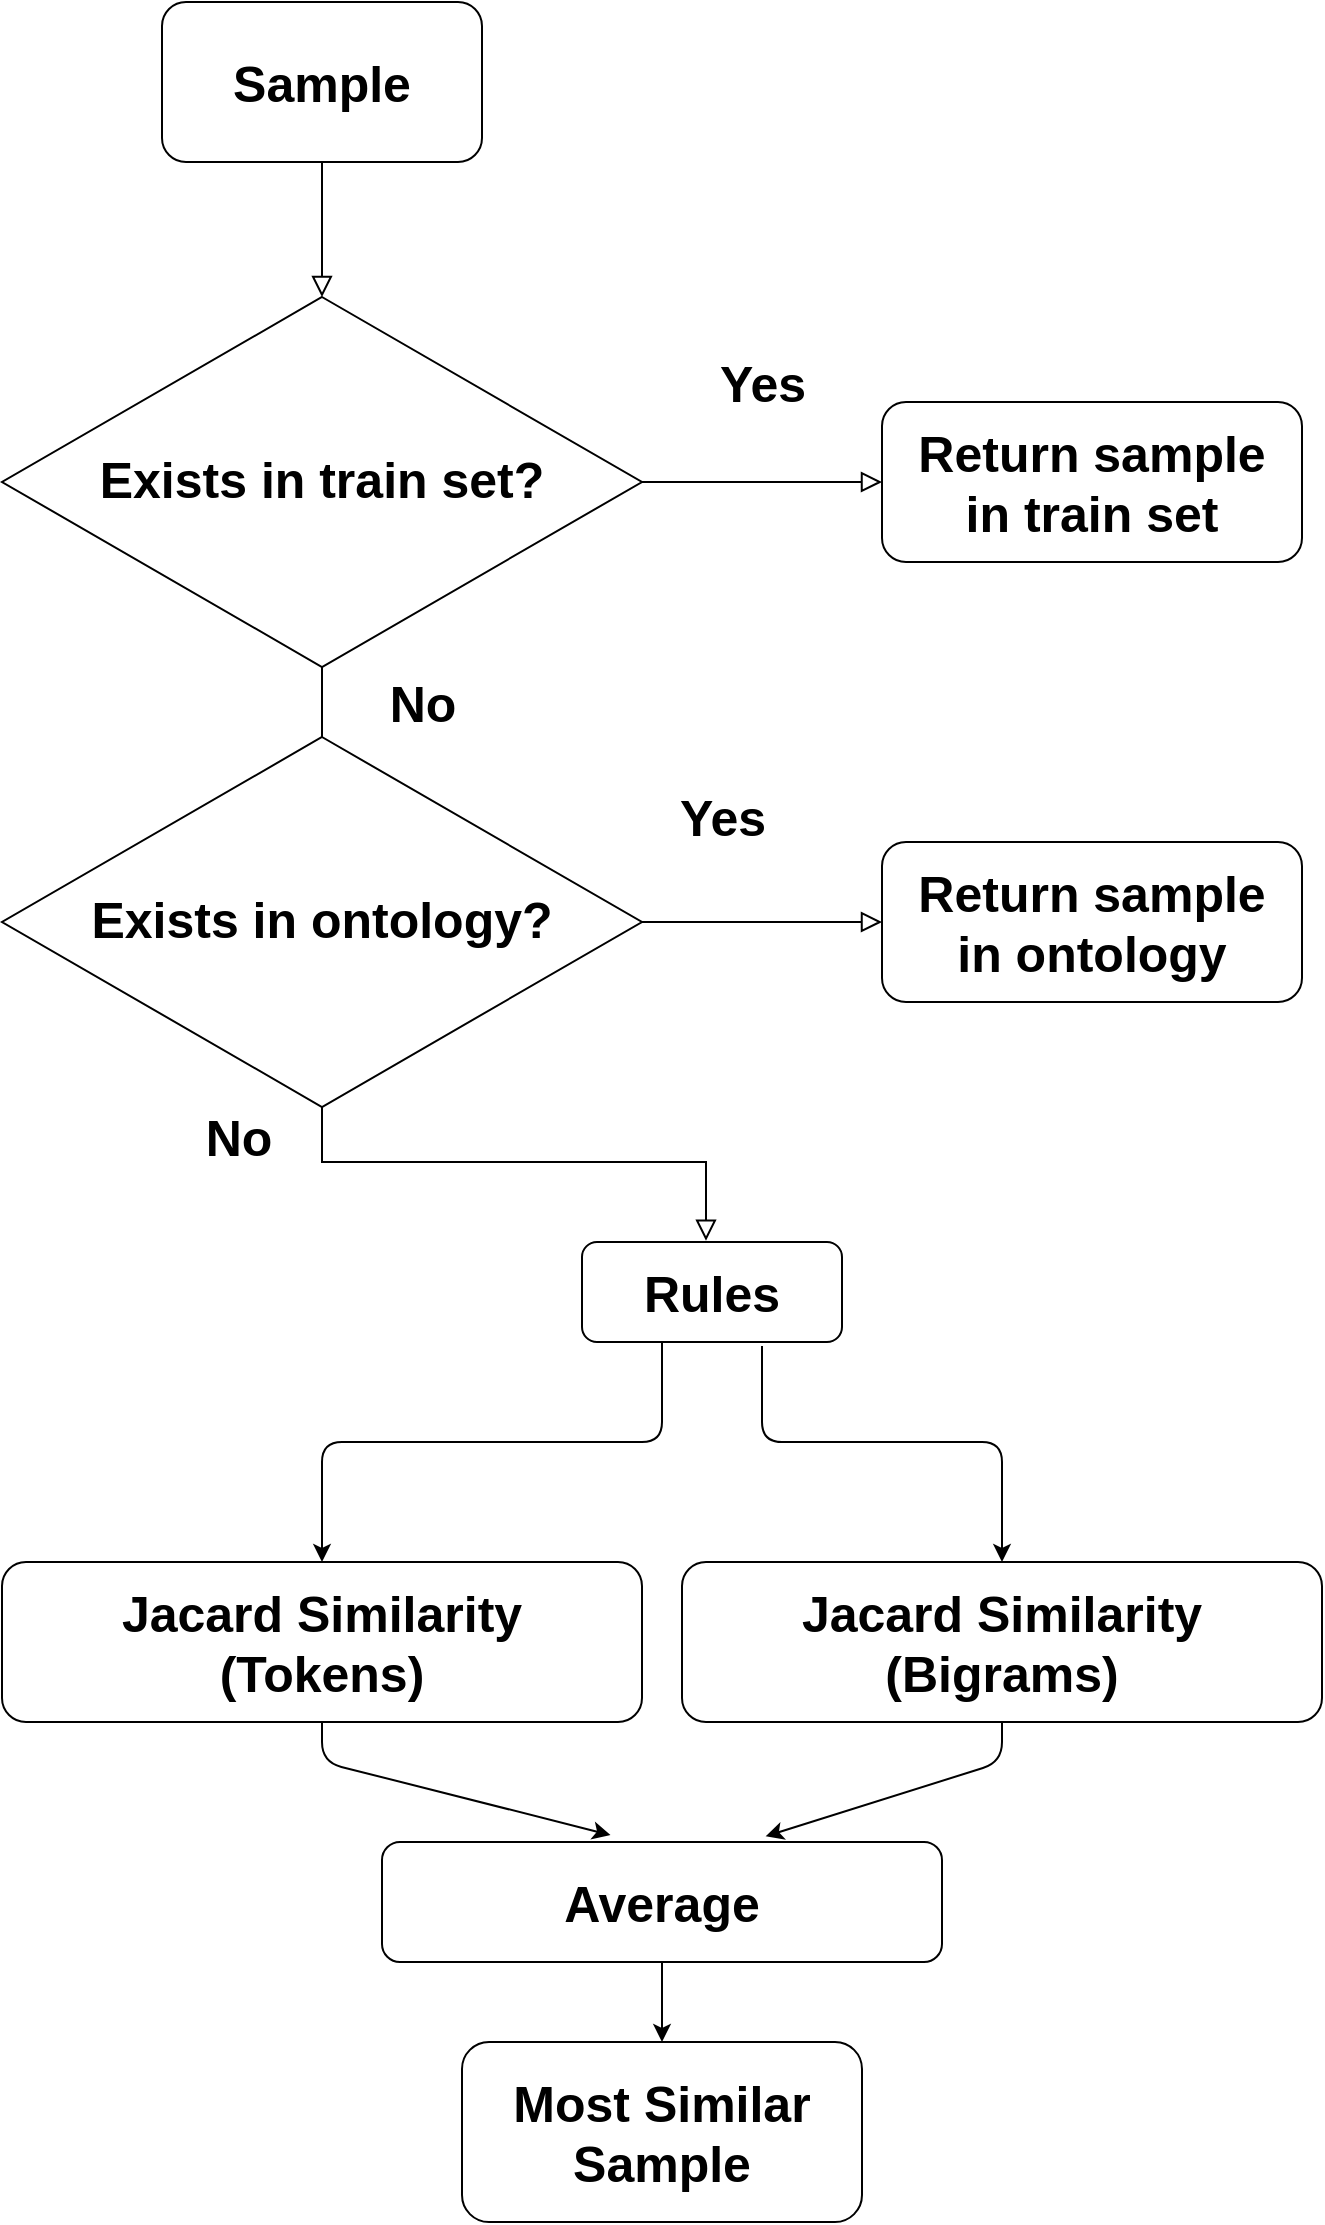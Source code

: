 <mxfile version="13.3.0" type="device"><diagram id="C5RBs43oDa-KdzZeNtuy" name="Page-1"><mxGraphModel dx="1483" dy="713" grid="1" gridSize="10" guides="1" tooltips="1" connect="1" arrows="1" fold="1" page="1" pageScale="1" pageWidth="827" pageHeight="1169" math="0" shadow="0"><root><mxCell id="WIyWlLk6GJQsqaUBKTNV-0"/><mxCell id="WIyWlLk6GJQsqaUBKTNV-1" parent="WIyWlLk6GJQsqaUBKTNV-0"/><mxCell id="WIyWlLk6GJQsqaUBKTNV-2" value="" style="rounded=0;html=1;jettySize=auto;orthogonalLoop=1;fontSize=11;endArrow=block;endFill=0;endSize=8;strokeWidth=1;shadow=0;labelBackgroundColor=none;edgeStyle=orthogonalEdgeStyle;entryX=0.5;entryY=0;entryDx=0;entryDy=0;" parent="WIyWlLk6GJQsqaUBKTNV-1" source="WIyWlLk6GJQsqaUBKTNV-3" target="WIyWlLk6GJQsqaUBKTNV-10" edge="1"><mxGeometry relative="1" as="geometry"><mxPoint x="220" y="170" as="targetPoint"/></mxGeometry></mxCell><mxCell id="WIyWlLk6GJQsqaUBKTNV-3" value="&lt;font style=&quot;font-size: 25px&quot;&gt;Sample&lt;/font&gt;" style="rounded=1;whiteSpace=wrap;html=1;fontSize=12;glass=0;strokeWidth=1;shadow=0;fontStyle=1" parent="WIyWlLk6GJQsqaUBKTNV-1" vertex="1"><mxGeometry x="180" y="40" width="160" height="80" as="geometry"/></mxCell><mxCell id="WIyWlLk6GJQsqaUBKTNV-8" value="No" style="rounded=0;html=1;jettySize=auto;orthogonalLoop=1;fontSize=25;endArrow=block;endFill=0;endSize=8;strokeWidth=1;shadow=0;labelBackgroundColor=none;edgeStyle=orthogonalEdgeStyle;fontStyle=1" parent="WIyWlLk6GJQsqaUBKTNV-1" source="WIyWlLk6GJQsqaUBKTNV-10" edge="1"><mxGeometry x="-0.6" y="50" relative="1" as="geometry"><mxPoint as="offset"/><mxPoint x="260" y="460" as="targetPoint"/></mxGeometry></mxCell><mxCell id="WIyWlLk6GJQsqaUBKTNV-9" value="Yes" style="edgeStyle=orthogonalEdgeStyle;rounded=0;html=1;jettySize=auto;orthogonalLoop=1;fontSize=25;endArrow=block;endFill=0;endSize=8;strokeWidth=1;shadow=0;labelBackgroundColor=none;fontStyle=1" parent="WIyWlLk6GJQsqaUBKTNV-1" source="WIyWlLk6GJQsqaUBKTNV-10" target="WIyWlLk6GJQsqaUBKTNV-12" edge="1"><mxGeometry y="50" relative="1" as="geometry"><mxPoint as="offset"/></mxGeometry></mxCell><mxCell id="WIyWlLk6GJQsqaUBKTNV-10" value="&lt;font style=&quot;font-size: 25px&quot;&gt;&lt;b&gt;Exists in train set?&lt;/b&gt;&lt;/font&gt;" style="rhombus;whiteSpace=wrap;html=1;shadow=0;fontFamily=Helvetica;fontSize=12;align=center;strokeWidth=1;spacing=6;spacingTop=-4;" parent="WIyWlLk6GJQsqaUBKTNV-1" vertex="1"><mxGeometry x="100" y="187.5" width="320" height="185" as="geometry"/></mxCell><mxCell id="WIyWlLk6GJQsqaUBKTNV-11" value="Most Similar Sample" style="rounded=1;whiteSpace=wrap;html=1;fontSize=25;glass=0;strokeWidth=1;shadow=0;fontStyle=1" parent="WIyWlLk6GJQsqaUBKTNV-1" vertex="1"><mxGeometry x="330" y="1060" width="200" height="90" as="geometry"/></mxCell><mxCell id="WIyWlLk6GJQsqaUBKTNV-12" value="Return sample &lt;br&gt;in train set" style="rounded=1;whiteSpace=wrap;html=1;fontSize=25;glass=0;strokeWidth=1;shadow=0;fontStyle=1" parent="WIyWlLk6GJQsqaUBKTNV-1" vertex="1"><mxGeometry x="540" y="240" width="210" height="80" as="geometry"/></mxCell><mxCell id="YZXrzL5z8bYQpQY1qDal-1" value="&lt;font style=&quot;font-size: 25px&quot;&gt;&lt;b&gt;Exists in ontology?&lt;/b&gt;&lt;/font&gt;" style="rhombus;whiteSpace=wrap;html=1;shadow=0;fontFamily=Helvetica;fontSize=12;align=center;strokeWidth=1;spacing=6;spacingTop=-4;" vertex="1" parent="WIyWlLk6GJQsqaUBKTNV-1"><mxGeometry x="100" y="407.5" width="320" height="185" as="geometry"/></mxCell><mxCell id="YZXrzL5z8bYQpQY1qDal-5" value="Yes" style="edgeStyle=orthogonalEdgeStyle;rounded=0;html=1;jettySize=auto;orthogonalLoop=1;fontSize=25;endArrow=block;endFill=0;endSize=8;strokeWidth=1;shadow=0;labelBackgroundColor=none;fontStyle=1;exitX=1;exitY=0.5;exitDx=0;exitDy=0;entryX=0;entryY=0.5;entryDx=0;entryDy=0;" edge="1" parent="WIyWlLk6GJQsqaUBKTNV-1" source="YZXrzL5z8bYQpQY1qDal-1" target="YZXrzL5z8bYQpQY1qDal-6"><mxGeometry x="-0.334" y="53" relative="1" as="geometry"><mxPoint as="offset"/><mxPoint x="430" y="440" as="sourcePoint"/><mxPoint x="540" y="553" as="targetPoint"/><Array as="points"><mxPoint x="480" y="500"/><mxPoint x="480" y="500"/></Array></mxGeometry></mxCell><mxCell id="YZXrzL5z8bYQpQY1qDal-6" value="Return sample &lt;br&gt;in ontology" style="rounded=1;whiteSpace=wrap;html=1;fontSize=25;glass=0;strokeWidth=1;shadow=0;fontStyle=1" vertex="1" parent="WIyWlLk6GJQsqaUBKTNV-1"><mxGeometry x="540" y="460" width="210" height="80" as="geometry"/></mxCell><mxCell id="YZXrzL5z8bYQpQY1qDal-7" value="No" style="rounded=0;html=1;jettySize=auto;orthogonalLoop=1;fontSize=25;endArrow=block;endFill=0;endSize=8;strokeWidth=1;shadow=0;labelBackgroundColor=none;edgeStyle=orthogonalEdgeStyle;fontStyle=1;exitX=0.5;exitY=1;exitDx=0;exitDy=0;entryX=0.48;entryY=-0.013;entryDx=0;entryDy=0;entryPerimeter=0;" edge="1" parent="WIyWlLk6GJQsqaUBKTNV-1" source="YZXrzL5z8bYQpQY1qDal-1" target="YZXrzL5z8bYQpQY1qDal-21"><mxGeometry x="-0.801" y="-22" relative="1" as="geometry"><mxPoint x="-20" y="-12" as="offset"/><mxPoint x="150" y="690" as="sourcePoint"/><mxPoint x="430" y="630" as="targetPoint"/><Array as="points"><mxPoint x="260" y="620"/><mxPoint x="452" y="620"/><mxPoint x="452" y="659"/></Array></mxGeometry></mxCell><mxCell id="YZXrzL5z8bYQpQY1qDal-8" value="Jacard Similarity&lt;br&gt;(Tokens)" style="rounded=1;whiteSpace=wrap;html=1;fontSize=25;fontStyle=1" vertex="1" parent="WIyWlLk6GJQsqaUBKTNV-1"><mxGeometry x="100" y="820" width="320" height="80" as="geometry"/></mxCell><mxCell id="YZXrzL5z8bYQpQY1qDal-11" value="Jacard Similarity&lt;br&gt;(Bigrams)" style="rounded=1;whiteSpace=wrap;html=1;fontSize=25;fontStyle=1" vertex="1" parent="WIyWlLk6GJQsqaUBKTNV-1"><mxGeometry x="440" y="820" width="320" height="80" as="geometry"/></mxCell><mxCell id="YZXrzL5z8bYQpQY1qDal-15" value="" style="endArrow=classic;html=1;fontSize=25;entryX=0.5;entryY=0;entryDx=0;entryDy=0;" edge="1" parent="WIyWlLk6GJQsqaUBKTNV-1" target="YZXrzL5z8bYQpQY1qDal-8"><mxGeometry width="50" height="50" relative="1" as="geometry"><mxPoint x="430" y="710" as="sourcePoint"/><mxPoint x="260" y="760" as="targetPoint"/><Array as="points"><mxPoint x="430" y="760"/><mxPoint x="260" y="760"/></Array></mxGeometry></mxCell><mxCell id="YZXrzL5z8bYQpQY1qDal-16" value="" style="endArrow=classic;html=1;fontSize=25;entryX=0.5;entryY=0;entryDx=0;entryDy=0;" edge="1" parent="WIyWlLk6GJQsqaUBKTNV-1" target="YZXrzL5z8bYQpQY1qDal-11"><mxGeometry width="50" height="50" relative="1" as="geometry"><mxPoint x="480" y="712" as="sourcePoint"/><mxPoint x="720" y="770.0" as="targetPoint"/><Array as="points"><mxPoint x="480" y="760"/><mxPoint x="600" y="760"/></Array></mxGeometry></mxCell><mxCell id="YZXrzL5z8bYQpQY1qDal-17" value="" style="endArrow=classic;html=1;fontSize=25;exitX=0.5;exitY=1;exitDx=0;exitDy=0;entryX=0.685;entryY=-0.047;entryDx=0;entryDy=0;entryPerimeter=0;" edge="1" parent="WIyWlLk6GJQsqaUBKTNV-1" source="YZXrzL5z8bYQpQY1qDal-11" target="YZXrzL5z8bYQpQY1qDal-18"><mxGeometry width="50" height="50" relative="1" as="geometry"><mxPoint x="520" y="950" as="sourcePoint"/><mxPoint x="810" y="1010" as="targetPoint"/><Array as="points"><mxPoint x="600" y="920"/></Array></mxGeometry></mxCell><mxCell id="YZXrzL5z8bYQpQY1qDal-18" value="&lt;b&gt;Average&lt;/b&gt;" style="rounded=1;whiteSpace=wrap;html=1;fontSize=25;" vertex="1" parent="WIyWlLk6GJQsqaUBKTNV-1"><mxGeometry x="290" y="960" width="280" height="60" as="geometry"/></mxCell><mxCell id="YZXrzL5z8bYQpQY1qDal-19" value="" style="endArrow=classic;html=1;fontSize=25;exitX=0.5;exitY=1;exitDx=0;exitDy=0;entryX=0.408;entryY=-0.058;entryDx=0;entryDy=0;entryPerimeter=0;" edge="1" parent="WIyWlLk6GJQsqaUBKTNV-1" source="YZXrzL5z8bYQpQY1qDal-8" target="YZXrzL5z8bYQpQY1qDal-18"><mxGeometry width="50" height="50" relative="1" as="geometry"><mxPoint x="610" y="910" as="sourcePoint"/><mxPoint x="491.8" y="967.18" as="targetPoint"/><Array as="points"><mxPoint x="260" y="920"/></Array></mxGeometry></mxCell><mxCell id="YZXrzL5z8bYQpQY1qDal-20" value="" style="endArrow=classic;html=1;fontSize=25;exitX=0.5;exitY=1;exitDx=0;exitDy=0;entryX=0.5;entryY=0;entryDx=0;entryDy=0;" edge="1" parent="WIyWlLk6GJQsqaUBKTNV-1" source="YZXrzL5z8bYQpQY1qDal-18" target="WIyWlLk6GJQsqaUBKTNV-11"><mxGeometry width="50" height="50" relative="1" as="geometry"><mxPoint x="270" y="910" as="sourcePoint"/><mxPoint x="414.24" y="966.52" as="targetPoint"/><Array as="points"/></mxGeometry></mxCell><mxCell id="YZXrzL5z8bYQpQY1qDal-21" value="&lt;b&gt;Rules&lt;/b&gt;" style="rounded=1;whiteSpace=wrap;html=1;fontSize=25;" vertex="1" parent="WIyWlLk6GJQsqaUBKTNV-1"><mxGeometry x="390" y="660" width="130" height="50" as="geometry"/></mxCell></root></mxGraphModel></diagram></mxfile>